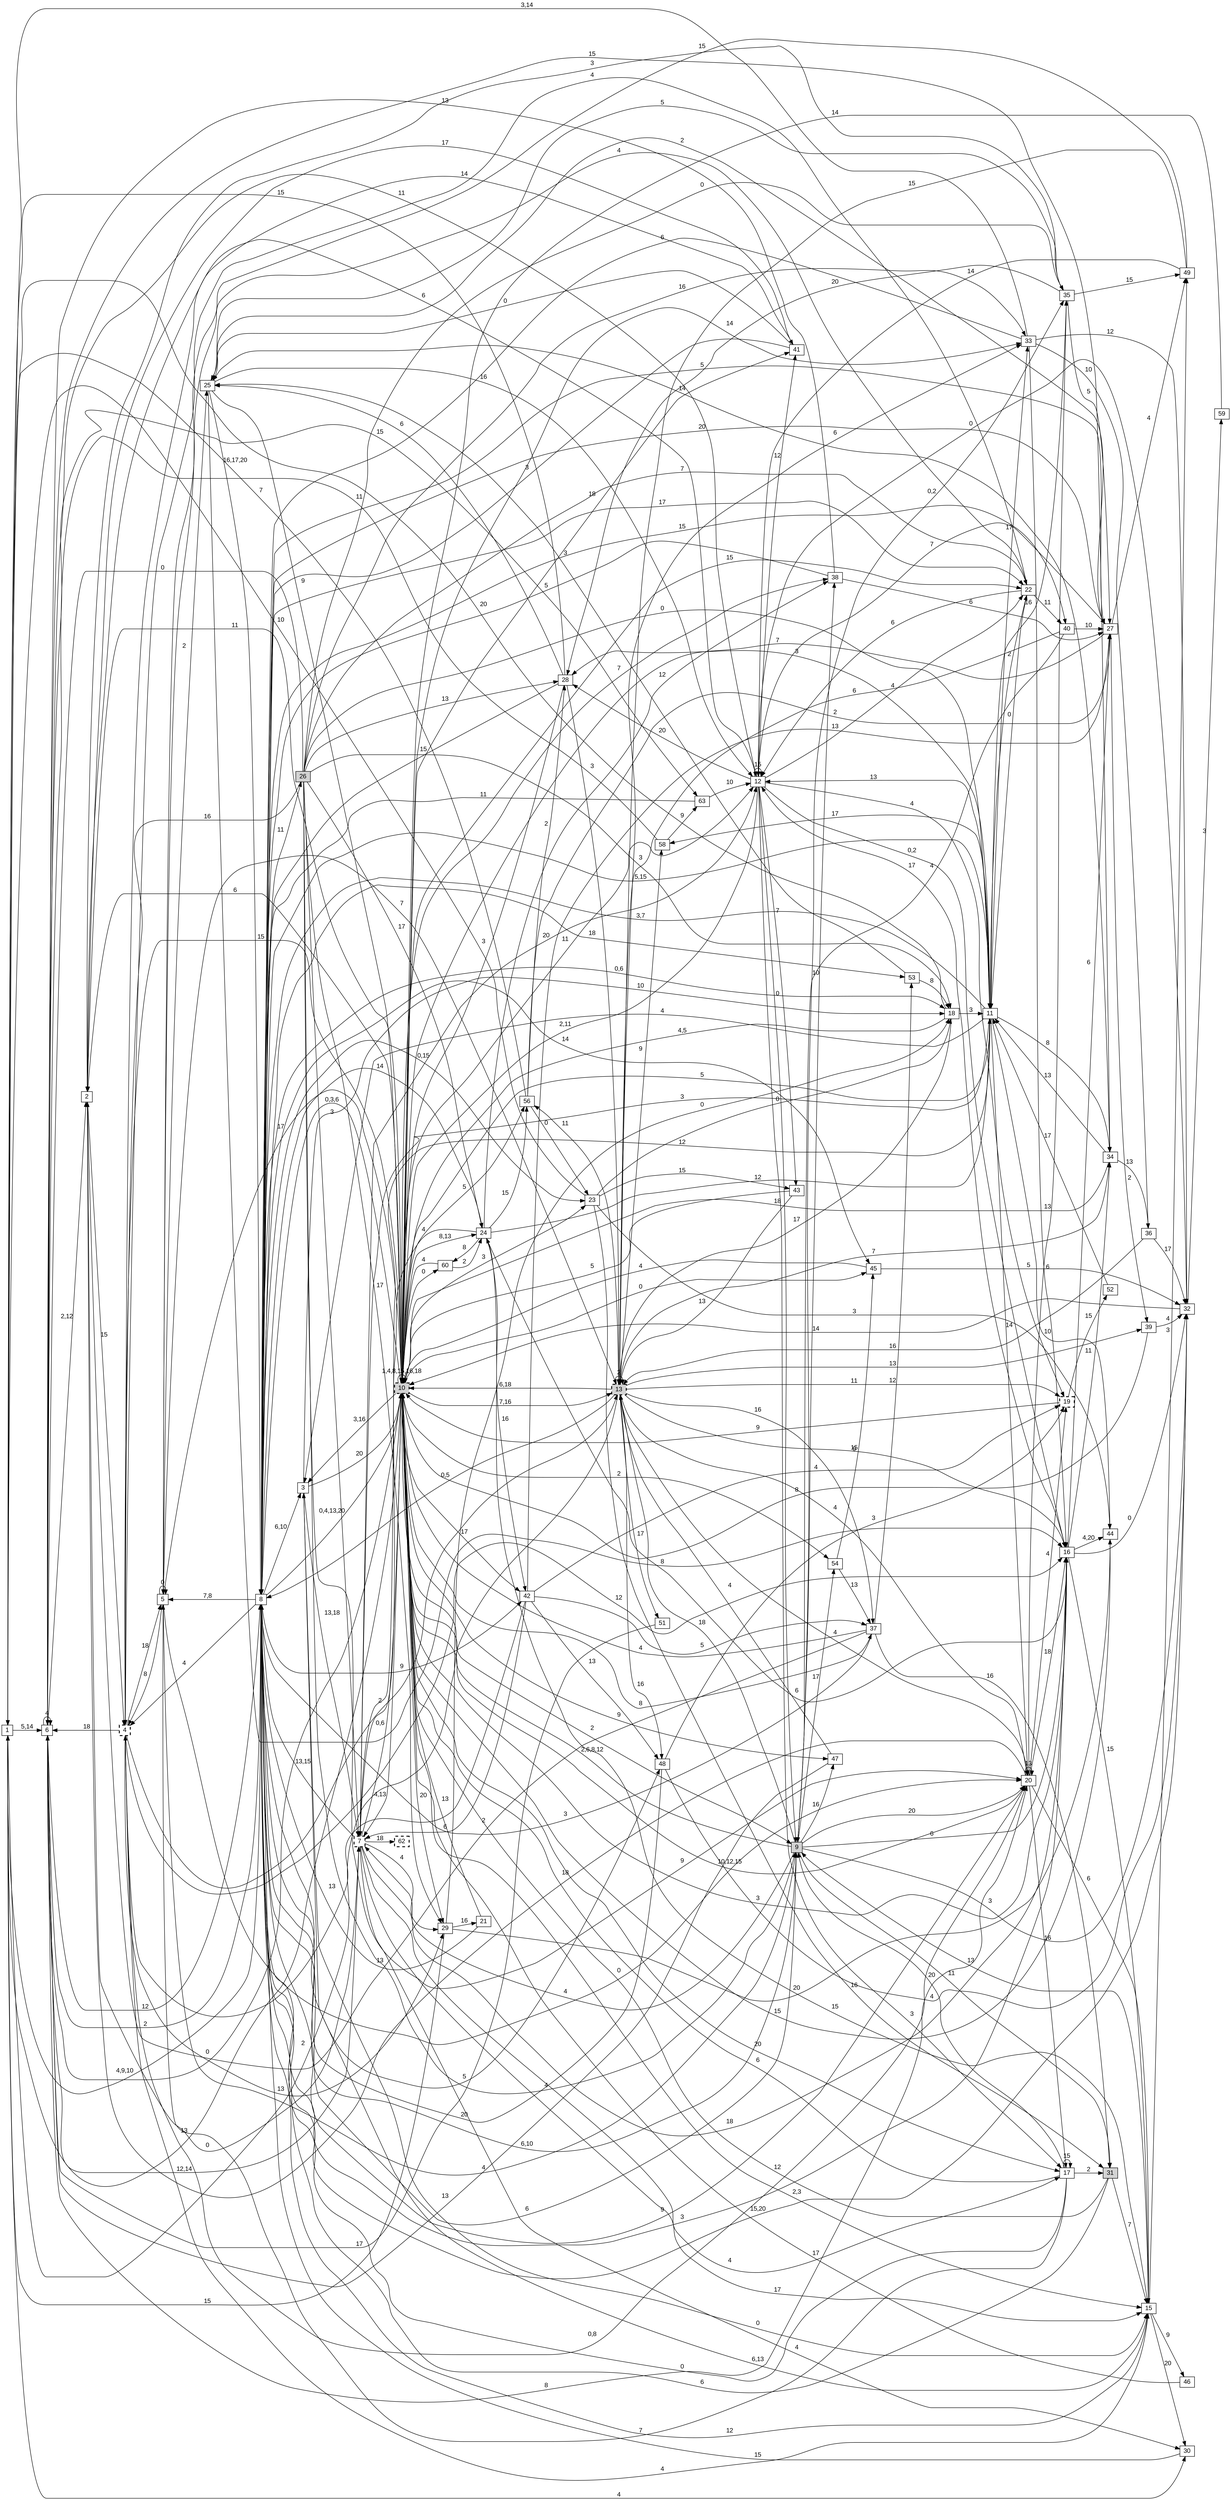 digraph "NDFA" {
  rankdir=LR
  node [shape=box width=0.1 height=0.1 fontname=Arial]
  edge [fontname=Arial]
/* Estados */
 s1 [label="1" ] /* I:0 F:0 D:0 */
 s2 [label="2" ] /* I:0 F:0 D:0 */
 s3 [label="3" ] /* I:0 F:0 D:0 */
 s4 [label="4" style="bold,dashed"] /* I:0 F:1 D:0 */
 s5 [label="5" ] /* I:0 F:0 D:0 */
 s6 [label="6" ] /* I:0 F:0 D:0 */
 s7 [label="7" style="bold,dashed"] /* I:0 F:1 D:0 */
 s8 [label="8" ] /* I:0 F:0 D:0 */
 s9 [label="9" style="filled"] /* I:1 F:0 D:0 */
 s10 [label="10" style="filled,bold,dashed"] /* I:1 F:1 D:0 */
 s11 [label="11" ] /* I:0 F:0 D:0 */
 s12 [label="12" ] /* I:0 F:0 D:0 */
 s13 [label="13" style="filled,bold,dashed"] /* I:1 F:1 D:0 */
 s15 [label="15" ] /* I:0 F:0 D:0 */
 s16 [label="16" ] /* I:0 F:0 D:0 */
 s17 [label="17" ] /* I:0 F:0 D:0 */
 s18 [label="18" ] /* I:0 F:0 D:0 */
 s19 [label="19" style="bold,dashed"] /* I:0 F:1 D:0 */
 s20 [label="20" ] /* I:0 F:0 D:0 */
 s21 [label="21" ] /* I:0 F:0 D:0 */
 s22 [label="22" ] /* I:0 F:0 D:0 */
 s23 [label="23" ] /* I:0 F:0 D:0 */
 s24 [label="24" ] /* I:0 F:0 D:0 */
 s25 [label="25" ] /* I:0 F:0 D:0 */
 s26 [label="26" style="filled"] /* I:1 F:0 D:0 */
 s27 [label="27" ] /* I:0 F:0 D:0 */
 s28 [label="28" ] /* I:0 F:0 D:0 */
 s29 [label="29" ] /* I:0 F:0 D:0 */
 s30 [label="30" ] /* I:0 F:0 D:0 */
 s31 [label="31" style="filled"] /* I:1 F:0 D:0 */
 s32 [label="32" ] /* I:0 F:0 D:0 */
 s33 [label="33" ] /* I:0 F:0 D:0 */
 s34 [label="34" ] /* I:0 F:0 D:0 */
 s35 [label="35" ] /* I:0 F:0 D:0 */
 s36 [label="36" ] /* I:0 F:0 D:0 */
 s37 [label="37" ] /* I:0 F:0 D:0 */
 s38 [label="38" ] /* I:0 F:0 D:0 */
 s39 [label="39" ] /* I:0 F:0 D:0 */
 s40 [label="40" ] /* I:0 F:0 D:0 */
 s41 [label="41" ] /* I:0 F:0 D:0 */
 s42 [label="42" ] /* I:0 F:0 D:0 */
 s43 [label="43" ] /* I:0 F:0 D:0 */
 s44 [label="44" ] /* I:0 F:0 D:0 */
 s45 [label="45" ] /* I:0 F:0 D:0 */
 s46 [label="46" ] /* I:0 F:0 D:0 */
 s47 [label="47" ] /* I:0 F:0 D:0 */
 s48 [label="48" ] /* I:0 F:0 D:0 */
 s49 [label="49" ] /* I:0 F:0 D:0 */
 s51 [label="51" ] /* I:0 F:0 D:0 */
 s52 [label="52" ] /* I:0 F:0 D:0 */
 s53 [label="53" ] /* I:0 F:0 D:0 */
 s54 [label="54" ] /* I:0 F:0 D:0 */
 s56 [label="56" ] /* I:0 F:0 D:0 */
 s58 [label="58" ] /* I:0 F:0 D:0 */
 s59 [label="59" ] /* I:0 F:0 D:0 */
 s60 [label="60" ] /* I:0 F:0 D:0 */
 s62 [label="62" style="bold,dashed"] /* I:0 F:1 D:0 */
 s63 [label="63" ] /* I:0 F:0 D:0 */
/* Transiciones */
  s1 -> s6 [label="5,14"]
  s1 -> s8 [label="4,9,10"]
  s1 -> s10 [label="13"]
  s1 -> s30 [label="4"]
  s2 -> s4 [label="15"]
  s2 -> s7 [label="0"]
  s2 -> s10 [label="11"]
  s2 -> s12 [label="6"]
  s2 -> s41 [label="17"]
  s3 -> s7 [label="13,18"]
  s3 -> s10 [label="20"]
  s3 -> s15 [label="0"]
  s3 -> s18 [label="10"]
  s4 -> s5 [label="18"]
  s4 -> s6 [label="18"]
  s4 -> s13 [label="2"]
  s4 -> s15 [label="4"]
  s4 -> s16 [label="12"]
  s4 -> s29 [label="13"]
  s5 -> s4 [label="8"]
  s5 -> s5 [label="0"]
  s5 -> s9 [label="4"]
  s5 -> s10 [label="17"]
  s5 -> s13 [label="7"]
  s5 -> s20 [label="0"]
  s5 -> s25 [label="2"]
  s6 -> s2 [label="2,12"]
  s6 -> s6 [label="4"]
  s6 -> s7 [label="12,14"]
  s6 -> s8 [label="12"]
  s6 -> s12 [label="11"]
  s6 -> s20 [label="8"]
  s6 -> s34 [label="15"]
  s6 -> s63 [label="15"]
  s7 -> s8 [label="13,15"]
  s7 -> s10 [label="0,6"]
  s7 -> s11 [label="12"]
  s7 -> s12 [label="20"]
  s7 -> s15 [label="17"]
  s7 -> s16 [label="18"]
  s7 -> s17 [label="4"]
  s7 -> s29 [label="4"]
  s7 -> s30 [label="4"]
  s7 -> s62 [label="18"]
  s8 -> s3 [label="6,10"]
  s8 -> s4 [label="4"]
  s8 -> s5 [label="7,8"]
  s8 -> s6 [label="2"]
  s8 -> s9 [label="6,10"]
  s8 -> s10 [label="0,4,13,20"]
  s8 -> s11 [label="5,15"]
  s8 -> s16 [label="3"]
  s8 -> s18 [label="0,6"]
  s8 -> s20 [label="9"]
  s8 -> s22 [label="17"]
  s8 -> s23 [label="0,15"]
  s8 -> s24 [label="14"]
  s8 -> s26 [label="11"]
  s8 -> s27 [label="5"]
  s8 -> s40 [label="15"]
  s8 -> s42 [label="9"]
  s8 -> s45 [label="14"]
  s8 -> s48 [label="5"]
  s8 -> s53 [label="18"]
  s9 -> s7 [label="4"]
  s9 -> s8 [label="6"]
  s9 -> s10 [label="2,6,8,12"]
  s9 -> s13 [label="18"]
  s9 -> s16 [label="6"]
  s9 -> s20 [label="20"]
  s9 -> s31 [label="11"]
  s9 -> s32 [label="3"]
  s9 -> s35 [label="0,2"]
  s9 -> s38 [label="10"]
  s9 -> s47 [label="16"]
  s9 -> s54 [label="17"]
  s10 -> s2 [label="6"]
  s10 -> s3 [label="3,16"]
  s10 -> s4 [label="15"]
  s10 -> s6 [label="0"]
  s10 -> s7 [label="4,13"]
  s10 -> s8 [label="0,3,6"]
  s10 -> s9 [label="2"]
  s10 -> s10 [label="1,4,8,15,16,18"]
  s10 -> s11 [label="5"]
  s10 -> s12 [label="11"]
  s10 -> s13 [label="7,16"]
  s10 -> s15 [label="2,3"]
  s10 -> s17 [label="20"]
  s10 -> s20 [label="10,12,15"]
  s10 -> s22 [label="15"]
  s10 -> s23 [label="3"]
  s10 -> s24 [label="8,13"]
  s10 -> s29 [label="20"]
  s10 -> s33 [label="14"]
  s10 -> s37 [label="8"]
  s10 -> s38 [label="7"]
  s10 -> s41 [label="18"]
  s10 -> s42 [label="17"]
  s10 -> s45 [label="0"]
  s10 -> s47 [label="9"]
  s10 -> s54 [label="2"]
  s10 -> s56 [label="5"]
  s10 -> s60 [label="0"]
  s11 -> s3 [label="4"]
  s11 -> s7 [label="3"]
  s11 -> s8 [label="3,7"]
  s11 -> s12 [label="13"]
  s11 -> s20 [label="14"]
  s11 -> s22 [label="2"]
  s11 -> s28 [label="3"]
  s11 -> s33 [label="17"]
  s11 -> s34 [label="8"]
  s11 -> s35 [label="16"]
  s11 -> s44 [label="10"]
  s11 -> s58 [label="17"]
  s12 -> s9 [label="0"]
  s12 -> s10 [label="2,11"]
  s12 -> s12 [label="15"]
  s12 -> s16 [label="0,2"]
  s12 -> s17 [label="3"]
  s12 -> s19 [label="4"]
  s12 -> s22 [label="4"]
  s12 -> s27 [label="7"]
  s12 -> s28 [label="20"]
  s12 -> s41 [label="12"]
  s12 -> s43 [label="7"]
  s13 -> s1 [label="2"]
  s13 -> s8 [label="0,5"]
  s13 -> s10 [label="6,18"]
  s13 -> s13 [label="2"]
  s13 -> s16 [label="15"]
  s13 -> s19 [label="11"]
  s13 -> s20 [label="4"]
  s13 -> s33 [label="6"]
  s13 -> s34 [label="7"]
  s13 -> s37 [label="16"]
  s13 -> s39 [label="13"]
  s13 -> s48 [label="16"]
  s13 -> s51 [label="17"]
  s13 -> s56 [label="11"]
  s13 -> s58 [label="9"]
  s15 -> s3 [label="6,13"]
  s15 -> s8 [label="12"]
  s15 -> s9 [label="13"]
  s15 -> s24 [label="15"]
  s15 -> s30 [label="20"]
  s15 -> s46 [label="9"]
  s15 -> s49 [label="3"]
  s16 -> s10 [label="3"]
  s16 -> s12 [label="17"]
  s16 -> s15 [label="15"]
  s16 -> s27 [label="6"]
  s16 -> s32 [label="0"]
  s16 -> s34 [label="11"]
  s16 -> s44 [label="4,20"]
  s17 -> s5 [label="7"]
  s17 -> s8 [label="0"]
  s17 -> s9 [label="20"]
  s17 -> s10 [label="6"]
  s17 -> s17 [label="15"]
  s17 -> s31 [label="2"]
  s18 -> s1 [label="20"]
  s18 -> s10 [label="4,5"]
  s18 -> s11 [label="3"]
  s18 -> s13 [label="17"]
  s19 -> s10 [label="9"]
  s19 -> s52 [label="15"]
  s20 -> s2 [label="18"]
  s20 -> s4 [label="0,8"]
  s20 -> s13 [label="4"]
  s20 -> s15 [label="6"]
  s20 -> s16 [label="18"]
  s20 -> s17 [label="16"]
  s20 -> s19 [label="4"]
  s20 -> s20 [label="13"]
  s20 -> s35 [label="13"]
  s21 -> s8 [label="13"]
  s21 -> s10 [label="13"]
  s22 -> s4 [label="4"]
  s22 -> s5 [label="4"]
  s22 -> s11 [label="0"]
  s22 -> s12 [label="6"]
  s22 -> s40 [label="11"]
  s23 -> s1 [label="10"]
  s23 -> s18 [label="0"]
  s23 -> s31 [label="16"]
  s23 -> s43 [label="15"]
  s23 -> s44 [label="3"]
  s24 -> s7 [label="4"]
  s24 -> s11 [label="12"]
  s24 -> s16 [label="6"]
  s24 -> s38 [label="12"]
  s24 -> s42 [label="16"]
  s24 -> s56 [label="15"]
  s24 -> s60 [label="8"]
  s25 -> s8 [label="16,17,20"]
  s25 -> s10 [label="9"]
  s25 -> s12 [label="16"]
  s25 -> s16 [label="8"]
  s26 -> s4 [label="16"]
  s26 -> s6 [label="0"]
  s26 -> s7 [label="3"]
  s26 -> s9 [label="4"]
  s26 -> s11 [label="0"]
  s26 -> s18 [label="3"]
  s26 -> s20 [label="9"]
  s26 -> s22 [label="7"]
  s26 -> s24 [label="17"]
  s26 -> s28 [label="13"]
  s26 -> s29 [label="17"]
  s26 -> s33 [label="16"]
  s26 -> s35 [label="0"]
  s27 -> s8 [label="20"]
  s27 -> s10 [label="7"]
  s27 -> s25 [label="2"]
  s27 -> s39 [label="2"]
  s27 -> s49 [label="4"]
  s28 -> s1 [label="15"]
  s28 -> s8 [label="15"]
  s28 -> s10 [label="3"]
  s28 -> s13 [label="3"]
  s28 -> s25 [label="6"]
  s29 -> s1 [label="15"]
  s29 -> s18 [label="0"]
  s29 -> s21 [label="16"]
  s29 -> s44 [label="20"]
  s30 -> s8 [label="15"]
  s31 -> s8 [label="6"]
  s31 -> s10 [label="12"]
  s31 -> s15 [label="7"]
  s32 -> s8 [label="15,20"]
  s32 -> s10 [label="14"]
  s32 -> s12 [label="0"]
  s32 -> s59 [label="3"]
  s33 -> s1 [label="3,14"]
  s33 -> s8 [label="6"]
  s33 -> s16 [label="6"]
  s33 -> s32 [label="12"]
  s33 -> s36 [label="10"]
  s34 -> s10 [label="18"]
  s34 -> s11 [label="13"]
  s34 -> s25 [label="14"]
  s34 -> s36 [label="13"]
  s35 -> s2 [label="3"]
  s35 -> s25 [label="5"]
  s35 -> s27 [label="5"]
  s35 -> s28 [label="20"]
  s35 -> s49 [label="15"]
  s36 -> s13 [label="16"]
  s36 -> s32 [label="17"]
  s37 -> s2 [label="2"]
  s37 -> s8 [label="3"]
  s37 -> s10 [label="4"]
  s37 -> s31 [label="16"]
  s37 -> s53 [label="12"]
  s38 -> s6 [label="13"]
  s38 -> s8 [label="5"]
  s38 -> s27 [label="6"]
  s39 -> s10 [label="8"]
  s39 -> s32 [label="4"]
  s40 -> s9 [label="4"]
  s40 -> s13 [label="6"]
  s40 -> s27 [label="10"]
  s41 -> s4 [label="14"]
  s41 -> s8 [label="3"]
  s41 -> s25 [label="0"]
  s42 -> s4 [label="13"]
  s42 -> s7 [label="6"]
  s42 -> s19 [label="4"]
  s42 -> s27 [label="13"]
  s42 -> s37 [label="5"]
  s42 -> s48 [label="13"]
  s43 -> s10 [label="5"]
  s43 -> s13 [label="13"]
  s44 -> s10 [label="15"]
  s45 -> s10 [label="4"]
  s45 -> s32 [label="5"]
  s46 -> s10 [label="17"]
  s47 -> s6 [label="13"]
  s47 -> s13 [label="4"]
  s48 -> s8 [label="20"]
  s48 -> s19 [label="3"]
  s48 -> s32 [label="4"]
  s49 -> s5 [label="15"]
  s49 -> s12 [label="14"]
  s49 -> s13 [label="15"]
  s51 -> s6 [label="17"]
  s52 -> s11 [label="17"]
  s53 -> s18 [label="8"]
  s53 -> s25 [label="3"]
  s54 -> s37 [label="13"]
  s54 -> s45 [label="9"]
  s56 -> s1 [label="7"]
  s56 -> s23 [label="0"]
  s56 -> s27 [label="2"]
  s56 -> s28 [label="2"]
  s58 -> s6 [label="11"]
  s58 -> s63 [label="9"]
  s59 -> s10 [label="14"]
  s60 -> s10 [label="4"]
  s60 -> s24 [label="2"]
  s63 -> s8 [label="11"]
  s63 -> s12 [label="10"]
}
